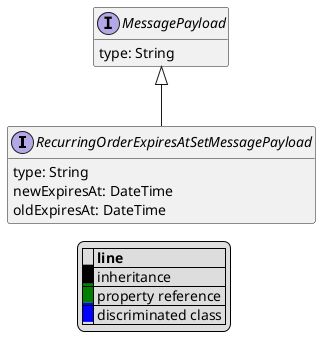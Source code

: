 @startuml

hide empty fields
hide empty methods
legend
|= |= line |
|<back:black>   </back>| inheritance |
|<back:green>   </back>| property reference |
|<back:blue>   </back>| discriminated class |
endlegend
interface RecurringOrderExpiresAtSetMessagePayload [[RecurringOrderExpiresAtSetMessagePayload.svg]] extends MessagePayload {
    type: String
    newExpiresAt: DateTime
    oldExpiresAt: DateTime
}
interface MessagePayload [[MessagePayload.svg]]  {
    type: String
}





@enduml
